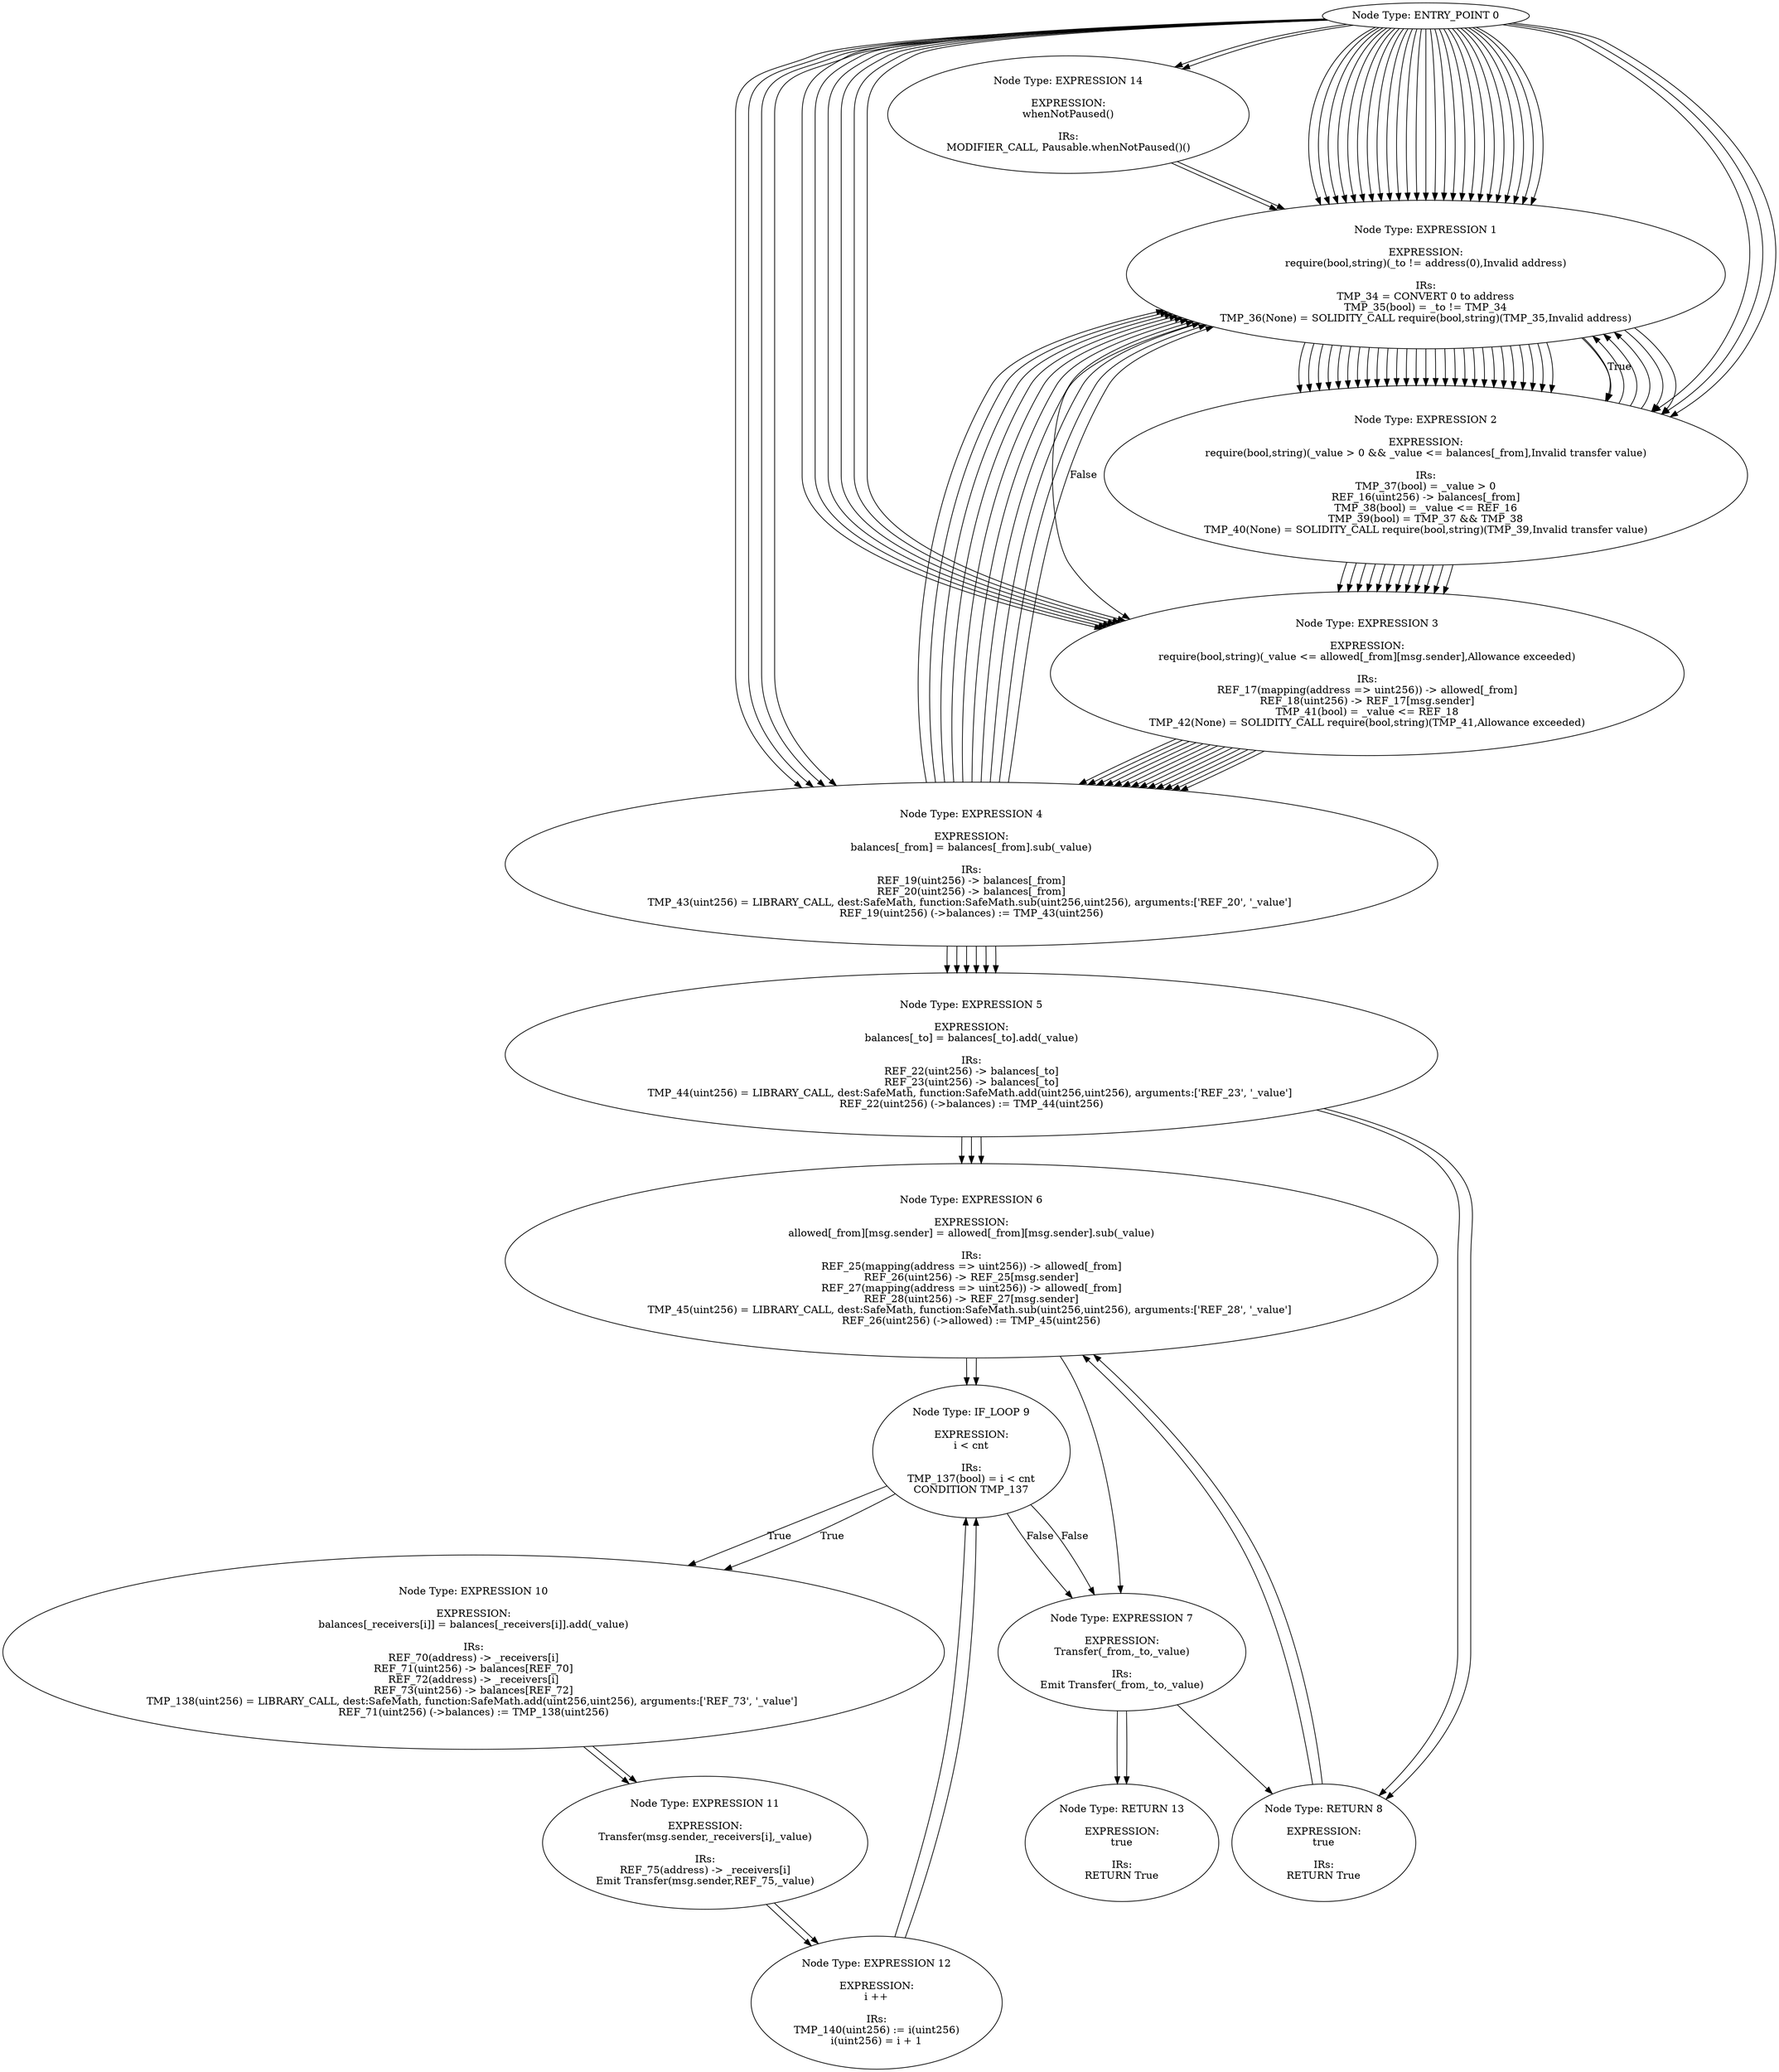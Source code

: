 digraph CFG {
0[label="Node Type: ENTRY_POINT 0
"];
0->1;
1[label="Node Type: RETURN 1

EXPRESSION:
balances[_owner]

IRs:
REF_7(uint256) -> balances[_owner]
RETURN REF_7"];
2[label="Node Type: RETURN 2

EXPRESSION:
balance

IRs:
RETURN balance"];
0[label="Node Type: ENTRY_POINT 0
"];
0->1;
1[label="Node Type: EXPRESSION 1

EXPRESSION:
require(bool,string)(_to != address(0),Invalid address)

IRs:
TMP_14 = CONVERT 0 to address
TMP_15(bool) = _to != TMP_14
TMP_16(None) = SOLIDITY_CALL require(bool,string)(TMP_15,Invalid address)"];
1->2;
2[label="Node Type: EXPRESSION 2

EXPRESSION:
require(bool,string)(_value > 0 && _value <= balances[msg.sender],Invalid transfer value)

IRs:
TMP_17(bool) = _value > 0
REF_0(uint256) -> balances[msg.sender]
TMP_18(bool) = _value <= REF_0
TMP_19(bool) = TMP_17 && TMP_18
TMP_20(None) = SOLIDITY_CALL require(bool,string)(TMP_19,Invalid transfer value)"];
2->3;
3[label="Node Type: EXPRESSION 3

EXPRESSION:
balances[msg.sender] = balances[msg.sender].sub(_value)

IRs:
REF_1(uint256) -> balances[msg.sender]
REF_2(uint256) -> balances[msg.sender]
TMP_21(uint256) = LIBRARY_CALL, dest:SafeMath, function:SafeMath.sub(uint256,uint256), arguments:['REF_2', '_value'] 
REF_1(uint256) (->balances) := TMP_21(uint256)"];
3->4;
4[label="Node Type: EXPRESSION 4

EXPRESSION:
balances[_to] = balances[_to].add(_value)

IRs:
REF_4(uint256) -> balances[_to]
REF_5(uint256) -> balances[_to]
TMP_22(uint256) = LIBRARY_CALL, dest:SafeMath, function:SafeMath.add(uint256,uint256), arguments:['REF_5', '_value'] 
REF_4(uint256) (->balances) := TMP_22(uint256)"];
4->5;
5[label="Node Type: EXPRESSION 5

EXPRESSION:
Transfer(msg.sender,_to,_value)

IRs:
Emit Transfer(msg.sender,_to,_value)"];
5->6;
6[label="Node Type: RETURN 6

EXPRESSION:
true

IRs:
RETURN True"];
0[label="Node Type: ENTRY_POINT 0
"];
0->14;
1[label="Node Type: NEW VARIABLE 1

EXPRESSION:
cnt = _receivers.length

IRs:
REF_76 -> LENGTH _receivers
cnt(uint256) := REF_76(uint256)"];
1->2;
2[label="Node Type: NEW VARIABLE 2

EXPRESSION:
amount = uint256(cnt).mul(_value)

IRs:
TMP_153 = CONVERT cnt to uint256
TMP_154(uint256) = LIBRARY_CALL, dest:SafeMath, function:SafeMath.mul(uint256,uint256), arguments:['TMP_153', '_value'] 
amount(uint256) := TMP_154(uint256)"];
2->3;
3[label="Node Type: EXPRESSION 3

EXPRESSION:
require(bool,string)(cnt > 0 && cnt <= 20,Invalid receiver count)

IRs:
TMP_155(bool) = cnt > 0
TMP_156(bool) = cnt <= 20
TMP_157(bool) = TMP_155 && TMP_156
TMP_158(None) = SOLIDITY_CALL require(bool,string)(TMP_157,Invalid receiver count)"];
3->4;
4[label="Node Type: EXPRESSION 4

EXPRESSION:
require(bool,string)(_value > 0 && balances[msg.sender] >= amount,Insufficient balance)

IRs:
TMP_159(bool) = _value > 0
REF_78(uint256) -> balances[msg.sender]
TMP_160(bool) = REF_78 >= amount
TMP_161(bool) = TMP_159 && TMP_160
TMP_162(None) = SOLIDITY_CALL require(bool,string)(TMP_161,Insufficient balance)"];
4->5;
5[label="Node Type: EXPRESSION 5

EXPRESSION:
balances[msg.sender] = balances[msg.sender].sub(amount)

IRs:
REF_79(uint256) -> balances[msg.sender]
REF_80(uint256) -> balances[msg.sender]
TMP_163(uint256) = LIBRARY_CALL, dest:SafeMath, function:SafeMath.sub(uint256,uint256), arguments:['REF_80', 'amount'] 
REF_79(uint256) (->balances) := TMP_163(uint256)"];
5->8;
6[label="Node Type: BEGIN_LOOP 6
"];
6->9;
7[label="Node Type: END_LOOP 7
"];
7->13;
8[label="Node Type: NEW VARIABLE 8

EXPRESSION:
i = 0

IRs:
i(uint256) := 0(uint256)"];
8->6;
9[label="Node Type: IF_LOOP 9

EXPRESSION:
i < cnt

IRs:
TMP_164(bool) = i < cnt
CONDITION TMP_164"];
9->10[label="True"];
9->7[label="False"];
10[label="Node Type: EXPRESSION 10

EXPRESSION:
balances[_receivers[i]] = balances[_receivers[i]].add(_value)

IRs:
REF_82(address) -> _receivers[i]
REF_83(uint256) -> balances[REF_82]
REF_84(address) -> _receivers[i]
REF_85(uint256) -> balances[REF_84]
TMP_165(uint256) = LIBRARY_CALL, dest:SafeMath, function:SafeMath.add(uint256,uint256), arguments:['REF_85', '_value'] 
REF_83(uint256) (->balances) := TMP_165(uint256)"];
10->11;
11[label="Node Type: EXPRESSION 11

EXPRESSION:
Transfer(msg.sender,_receivers[i],_value)

IRs:
REF_87(address) -> _receivers[i]
Emit Transfer(msg.sender,REF_87,_value)"];
11->12;
12[label="Node Type: EXPRESSION 12

EXPRESSION:
i ++

IRs:
TMP_167(uint256) := i(uint256)
i(uint256) = i + 1"];
12->9;
13[label="Node Type: RETURN 13

EXPRESSION:
true

IRs:
RETURN True"];
14[label="Node Type: EXPRESSION 14

EXPRESSION:
whenNotPaused()

IRs:
MODIFIER_CALL, Pausable.whenNotPaused()()"];
14->1;
0[label="Node Type: ENTRY_POINT 0
"];
0->1;
1[label="Node Type: EXPRESSION 1

EXPRESSION:
totalSupply = 7000000000 * (10 ** uint256(decimals))

IRs:
TMP_211 = CONVERT decimals to uint256
TMP_212(uint256) = 10 ** TMP_211
TMP_213(uint256) = 7000000000 * TMP_212
totalSupply(uint256) := TMP_213(uint256)"];
1->2;
2[label="Node Type: EXPRESSION 2

EXPRESSION:
balances[msg.sender] = totalSupply

IRs:
REF_116(uint256) -> balances[msg.sender]
REF_116(uint256) (->balances) := totalSupply(uint256)"];
0[label="Node Type: ENTRY_POINT 0
"];
0->1;
1[label="Node Type: EXPRESSION 1

EXPRESSION:
revert(string)(Fallback function not allowed)

IRs:
TMP_214(None) = SOLIDITY_CALL revert(string)(Fallback function not allowed)"];
0[label="Node Type: ENTRY_POINT 0
"];
0->1;
1[label="Node Type: EXPRESSION 1

EXPRESSION:
require(bool,string)(msg.sender == owner,Caller is not the owner)

IRs:
TMP_218(bool) = msg.sender == owner
TMP_219(None) = SOLIDITY_CALL require(bool,string)(TMP_218,Caller is not the owner)"];
1->2;
2[label="Node Type: _ 2
"];
0[label="Node Type: ENTRY_POINT 0
"];
0->3;
1[label="Node Type: EXPRESSION 1

EXPRESSION:
paused = true

IRs:
paused(bool) := True(bool)"];
1->2;
2[label="Node Type: EXPRESSION 2

EXPRESSION:
Pause()

IRs:
Emit Pause()"];
3[label="Node Type: EXPRESSION 3

EXPRESSION:
onlyOwner()

IRs:
MODIFIER_CALL, Ownable.onlyOwner()()"];
3->4;
4[label="Node Type: EXPRESSION 4

EXPRESSION:
whenNotPaused()

IRs:
MODIFIER_CALL, Pausable.whenNotPaused()()"];
4->1;
0[label="Node Type: OTHER_ENTRYPOINT 0

EXPRESSION:
paused = false

IRs:
paused(bool) := False(bool)"];
0->1;
1[label="Node Type: OTHER_ENTRYPOINT 1

EXPRESSION:
name = BeautyChain

IRs:
name(string) := BeautyChain(string)"];
1->2;
2[label="Node Type: OTHER_ENTRYPOINT 2

EXPRESSION:
symbol = BEC

IRs:
symbol(string) := BEC(string)"];
2->3;
3[label="Node Type: OTHER_ENTRYPOINT 3

EXPRESSION:
version = 1.0.0

IRs:
version(string) := 1.0.0(string)"];
3->4;
4[label="Node Type: OTHER_ENTRYPOINT 4

EXPRESSION:
decimals = 18

IRs:
decimals(uint8) := 18(uint256)"];
0[label="Node Type: ENTRY_POINT 0
"];
0->4;
1[label="Node Type: EXPRESSION 1

EXPRESSION:
require(bool,string)(newOwner != address(0),Invalid address)

IRs:
TMP_175 = CONVERT 0 to address
TMP_176(bool) = newOwner != TMP_175
TMP_177(None) = SOLIDITY_CALL require(bool,string)(TMP_176,Invalid address)"];
1->2;
2[label="Node Type: EXPRESSION 2

EXPRESSION:
OwnershipTransferred(owner,newOwner)

IRs:
Emit OwnershipTransferred(owner,newOwner)"];
2->3;
3[label="Node Type: EXPRESSION 3

EXPRESSION:
owner = newOwner

IRs:
owner(address) := newOwner(address)"];
4[label="Node Type: EXPRESSION 4

EXPRESSION:
onlyOwner()

IRs:
MODIFIER_CALL, Ownable.onlyOwner()()"];
4->1;
0[label="Node Type: ENTRY_POINT 0
"];
0->3;
1[label="Node Type: EXPRESSION 1

EXPRESSION:
paused = false

IRs:
paused(bool) := False(bool)"];
1->2;
2[label="Node Type: EXPRESSION 2

EXPRESSION:
Unpause()

IRs:
Emit Unpause()"];
3[label="Node Type: EXPRESSION 3

EXPRESSION:
onlyOwner()

IRs:
MODIFIER_CALL, Ownable.onlyOwner()()"];
3->4;
4[label="Node Type: EXPRESSION 4

EXPRESSION:
whenPaused()

IRs:
MODIFIER_CALL, Pausable.whenPaused()()"];
4->1;
0[label="Node Type: ENTRY_POINT 0
"];
0->1;
1[label="Node Type: EXPRESSION 1

EXPRESSION:
require(bool,string)(! paused,Contract is paused)

IRs:
TMP_215 = UnaryType.BANG paused 
TMP_216(None) = SOLIDITY_CALL require(bool,string)(TMP_215,Contract is paused)"];
1->2;
2[label="Node Type: _ 2
"];
0[label="Node Type: ENTRY_POINT 0
"];
0->1;
1[label="Node Type: EXPRESSION 1

EXPRESSION:
require(bool,string)(paused,Contract is not paused)

IRs:
TMP_217(None) = SOLIDITY_CALL require(bool,string)(paused,Contract is not paused)"];
1->2;
2[label="Node Type: _ 2
"];
0[label="Node Type: ENTRY_POINT 0
"];
0->1;
1[label="Node Type: EXPRESSION 1

EXPRESSION:
owner = msg.sender

IRs:
owner(address) := msg.sender(address)"];
0[label="Node Type: ENTRY_POINT 0
"];
0->1;
1[label="Node Type: EXPRESSION 1

EXPRESSION:
require(bool,string)(msg.sender == owner,Caller is not the owner)

IRs:
TMP_60(bool) = msg.sender == owner
TMP_61(None) = SOLIDITY_CALL require(bool,string)(TMP_60,Caller is not the owner)"];
1->2;
2[label="Node Type: _ 2
"];
0[label="Node Type: ENTRY_POINT 0
"];
0->4;
1[label="Node Type: EXPRESSION 1

EXPRESSION:
require(bool,string)(newOwner != address(0),Invalid address)

IRs:
TMP_55 = CONVERT 0 to address
TMP_56(bool) = newOwner != TMP_55
TMP_57(None) = SOLIDITY_CALL require(bool,string)(TMP_56,Invalid address)"];
1->2;
2[label="Node Type: EXPRESSION 2

EXPRESSION:
OwnershipTransferred(owner,newOwner)

IRs:
Emit OwnershipTransferred(owner,newOwner)"];
2->3;
3[label="Node Type: EXPRESSION 3

EXPRESSION:
owner = newOwner

IRs:
owner(address) := newOwner(address)"];
4[label="Node Type: EXPRESSION 4

EXPRESSION:
onlyOwner()

IRs:
MODIFIER_CALL, Ownable.onlyOwner()()"];
4->1;
0[label="Node Type: ENTRY_POINT 0
"];
0->1;
1[label="Node Type: EXPRESSION 1

EXPRESSION:
owner = msg.sender

IRs:
owner(address) := msg.sender(address)"];
0[label="Node Type: ENTRY_POINT 0
"];
0->1;
1[label="Node Type: EXPRESSION 1

EXPRESSION:
require(bool,string)(msg.sender == owner,Caller is not the owner)

IRs:
TMP_73(bool) = msg.sender == owner
TMP_74(None) = SOLIDITY_CALL require(bool,string)(TMP_73,Caller is not the owner)"];
1->2;
2[label="Node Type: _ 2
"];
0[label="Node Type: ENTRY_POINT 0
"];
0->3;
1[label="Node Type: EXPRESSION 1

EXPRESSION:
paused = true

IRs:
paused(bool) := True(bool)"];
1->2;
2[label="Node Type: EXPRESSION 2

EXPRESSION:
Pause()

IRs:
Emit Pause()"];
3[label="Node Type: EXPRESSION 3

EXPRESSION:
onlyOwner()

IRs:
MODIFIER_CALL, Ownable.onlyOwner()()"];
3->4;
4[label="Node Type: EXPRESSION 4

EXPRESSION:
whenNotPaused()

IRs:
MODIFIER_CALL, Pausable.whenNotPaused()()"];
4->1;
0[label="Node Type: OTHER_ENTRYPOINT 0

EXPRESSION:
paused = false

IRs:
paused(bool) := False(bool)"];
0[label="Node Type: ENTRY_POINT 0
"];
0->4;
1[label="Node Type: EXPRESSION 1

EXPRESSION:
require(bool,string)(newOwner != address(0),Invalid address)

IRs:
TMP_62 = CONVERT 0 to address
TMP_63(bool) = newOwner != TMP_62
TMP_64(None) = SOLIDITY_CALL require(bool,string)(TMP_63,Invalid address)"];
1->2;
2[label="Node Type: EXPRESSION 2

EXPRESSION:
OwnershipTransferred(owner,newOwner)

IRs:
Emit OwnershipTransferred(owner,newOwner)"];
2->3;
3[label="Node Type: EXPRESSION 3

EXPRESSION:
owner = newOwner

IRs:
owner(address) := newOwner(address)"];
4[label="Node Type: EXPRESSION 4

EXPRESSION:
onlyOwner()

IRs:
MODIFIER_CALL, Ownable.onlyOwner()()"];
4->1;
0[label="Node Type: ENTRY_POINT 0
"];
0->3;
1[label="Node Type: EXPRESSION 1

EXPRESSION:
paused = false

IRs:
paused(bool) := False(bool)"];
1->2;
2[label="Node Type: EXPRESSION 2

EXPRESSION:
Unpause()

IRs:
Emit Unpause()"];
3[label="Node Type: EXPRESSION 3

EXPRESSION:
onlyOwner()

IRs:
MODIFIER_CALL, Ownable.onlyOwner()()"];
3->4;
4[label="Node Type: EXPRESSION 4

EXPRESSION:
whenPaused()

IRs:
MODIFIER_CALL, Pausable.whenPaused()()"];
4->1;
0[label="Node Type: ENTRY_POINT 0
"];
0->1;
1[label="Node Type: EXPRESSION 1

EXPRESSION:
require(bool,string)(! paused,Contract is paused)

IRs:
TMP_75 = UnaryType.BANG paused 
TMP_76(None) = SOLIDITY_CALL require(bool,string)(TMP_75,Contract is paused)"];
1->2;
2[label="Node Type: _ 2
"];
0[label="Node Type: ENTRY_POINT 0
"];
0->1;
1[label="Node Type: EXPRESSION 1

EXPRESSION:
require(bool,string)(paused,Contract is not paused)

IRs:
TMP_77(None) = SOLIDITY_CALL require(bool,string)(paused,Contract is not paused)"];
1->2;
2[label="Node Type: _ 2
"];
0[label="Node Type: ENTRY_POINT 0
"];
0->2;
1[label="Node Type: RETURN 1

EXPRESSION:
super.approve(_spender,_value)

IRs:
TMP_124(bool) = INTERNAL_CALL, StandardToken.approve(address,uint256)(_spender,_value)
RETURN TMP_124"];
2[label="Node Type: EXPRESSION 2

EXPRESSION:
whenNotPaused()

IRs:
MODIFIER_CALL, Pausable.whenNotPaused()()"];
2->1;
0[label="Node Type: ENTRY_POINT 0
"];
0->14;
1[label="Node Type: NEW VARIABLE 1

EXPRESSION:
cnt = _receivers.length

IRs:
REF_64 -> LENGTH _receivers
cnt(uint256) := REF_64(uint256)"];
1->2;
2[label="Node Type: NEW VARIABLE 2

EXPRESSION:
amount = uint256(cnt).mul(_value)

IRs:
TMP_126 = CONVERT cnt to uint256
TMP_127(uint256) = LIBRARY_CALL, dest:SafeMath, function:SafeMath.mul(uint256,uint256), arguments:['TMP_126', '_value'] 
amount(uint256) := TMP_127(uint256)"];
2->3;
3[label="Node Type: EXPRESSION 3

EXPRESSION:
require(bool,string)(cnt > 0 && cnt <= 20,Invalid receiver count)

IRs:
TMP_128(bool) = cnt > 0
TMP_129(bool) = cnt <= 20
TMP_130(bool) = TMP_128 && TMP_129
TMP_131(None) = SOLIDITY_CALL require(bool,string)(TMP_130,Invalid receiver count)"];
3->4;
4[label="Node Type: EXPRESSION 4

EXPRESSION:
require(bool,string)(_value > 0 && balances[msg.sender] >= amount,Insufficient balance)

IRs:
TMP_132(bool) = _value > 0
REF_66(uint256) -> balances[msg.sender]
TMP_133(bool) = REF_66 >= amount
TMP_134(bool) = TMP_132 && TMP_133
TMP_135(None) = SOLIDITY_CALL require(bool,string)(TMP_134,Insufficient balance)"];
4->5;
5[label="Node Type: EXPRESSION 5

EXPRESSION:
balances[msg.sender] = balances[msg.sender].sub(amount)

IRs:
REF_67(uint256) -> balances[msg.sender]
REF_68(uint256) -> balances[msg.sender]
TMP_136(uint256) = LIBRARY_CALL, dest:SafeMath, function:SafeMath.sub(uint256,uint256), arguments:['REF_68', 'amount'] 
REF_67(uint256) (->balances) := TMP_136(uint256)"];
5->8;
6[label="Node Type: BEGIN_LOOP 6
"];
6->9;
7[label="Node Type: END_LOOP 7
"];
7->13;
8[label="Node Type: NEW VARIABLE 8

EXPRESSION:
i = 0

IRs:
i(uint256) := 0(uint256)"];
8->6;
9[label="Node Type: IF_LOOP 9

EXPRESSION:
i < cnt

IRs:
TMP_137(bool) = i < cnt
CONDITION TMP_137"];
9->10[label="True"];
9->7[label="False"];
10[label="Node Type: EXPRESSION 10

EXPRESSION:
balances[_receivers[i]] = balances[_receivers[i]].add(_value)

IRs:
REF_70(address) -> _receivers[i]
REF_71(uint256) -> balances[REF_70]
REF_72(address) -> _receivers[i]
REF_73(uint256) -> balances[REF_72]
TMP_138(uint256) = LIBRARY_CALL, dest:SafeMath, function:SafeMath.add(uint256,uint256), arguments:['REF_73', '_value'] 
REF_71(uint256) (->balances) := TMP_138(uint256)"];
10->11;
11[label="Node Type: EXPRESSION 11

EXPRESSION:
Transfer(msg.sender,_receivers[i],_value)

IRs:
REF_75(address) -> _receivers[i]
Emit Transfer(msg.sender,REF_75,_value)"];
11->12;
12[label="Node Type: EXPRESSION 12

EXPRESSION:
i ++

IRs:
TMP_140(uint256) := i(uint256)
i(uint256) = i + 1"];
12->9;
13[label="Node Type: RETURN 13

EXPRESSION:
true

IRs:
RETURN True"];
14[label="Node Type: EXPRESSION 14

EXPRESSION:
whenNotPaused()

IRs:
MODIFIER_CALL, Pausable.whenNotPaused()()"];
14->1;
0[label="Node Type: ENTRY_POINT 0
"];
0->1;
1[label="Node Type: EXPRESSION 1

EXPRESSION:
owner = msg.sender

IRs:
owner(address) := msg.sender(address)"];
0[label="Node Type: ENTRY_POINT 0
"];
0->1;
1[label="Node Type: EXPRESSION 1

EXPRESSION:
require(bool,string)(msg.sender == owner,Caller is not the owner)

IRs:
TMP_145(bool) = msg.sender == owner
TMP_146(None) = SOLIDITY_CALL require(bool,string)(TMP_145,Caller is not the owner)"];
1->2;
2[label="Node Type: _ 2
"];
0[label="Node Type: ENTRY_POINT 0
"];
0->3;
1[label="Node Type: EXPRESSION 1

EXPRESSION:
paused = true

IRs:
paused(bool) := True(bool)"];
1->2;
2[label="Node Type: EXPRESSION 2

EXPRESSION:
Pause()

IRs:
Emit Pause()"];
3[label="Node Type: EXPRESSION 3

EXPRESSION:
onlyOwner()

IRs:
MODIFIER_CALL, Ownable.onlyOwner()()"];
3->4;
4[label="Node Type: EXPRESSION 4

EXPRESSION:
whenNotPaused()

IRs:
MODIFIER_CALL, Pausable.whenNotPaused()()"];
4->1;
0[label="Node Type: OTHER_ENTRYPOINT 0

EXPRESSION:
paused = false

IRs:
paused(bool) := False(bool)"];
0[label="Node Type: ENTRY_POINT 0
"];
0->2;
1[label="Node Type: RETURN 1

EXPRESSION:
super.transfer(_to,_value)

IRs:
TMP_120(bool) = INTERNAL_CALL, BasicToken.transfer(address,uint256)(_to,_value)
RETURN TMP_120"];
2[label="Node Type: EXPRESSION 2

EXPRESSION:
whenNotPaused()

IRs:
MODIFIER_CALL, Pausable.whenNotPaused()()"];
2->1;
0[label="Node Type: ENTRY_POINT 0
"];
0->2;
1[label="Node Type: RETURN 1

EXPRESSION:
super.transferFrom(_from,_to,_value)

IRs:
TMP_122(bool) = INTERNAL_CALL, StandardToken.transferFrom(address,address,uint256)(_from,_to,_value)
RETURN TMP_122"];
2[label="Node Type: EXPRESSION 2

EXPRESSION:
whenNotPaused()

IRs:
MODIFIER_CALL, Pausable.whenNotPaused()()"];
2->1;
0[label="Node Type: ENTRY_POINT 0
"];
0->4;
1[label="Node Type: EXPRESSION 1

EXPRESSION:
require(bool,string)(newOwner != address(0),Invalid address)

IRs:
TMP_84 = CONVERT 0 to address
TMP_85(bool) = newOwner != TMP_84
TMP_86(None) = SOLIDITY_CALL require(bool,string)(TMP_85,Invalid address)"];
1->2;
2[label="Node Type: EXPRESSION 2

EXPRESSION:
OwnershipTransferred(owner,newOwner)

IRs:
Emit OwnershipTransferred(owner,newOwner)"];
2->3;
3[label="Node Type: EXPRESSION 3

EXPRESSION:
owner = newOwner

IRs:
owner(address) := newOwner(address)"];
4[label="Node Type: EXPRESSION 4

EXPRESSION:
onlyOwner()

IRs:
MODIFIER_CALL, Ownable.onlyOwner()()"];
4->1;
0[label="Node Type: ENTRY_POINT 0
"];
0->3;
1[label="Node Type: EXPRESSION 1

EXPRESSION:
paused = false

IRs:
paused(bool) := False(bool)"];
1->2;
2[label="Node Type: EXPRESSION 2

EXPRESSION:
Unpause()

IRs:
Emit Unpause()"];
3[label="Node Type: EXPRESSION 3

EXPRESSION:
onlyOwner()

IRs:
MODIFIER_CALL, Ownable.onlyOwner()()"];
3->4;
4[label="Node Type: EXPRESSION 4

EXPRESSION:
whenPaused()

IRs:
MODIFIER_CALL, Pausable.whenPaused()()"];
4->1;
0[label="Node Type: ENTRY_POINT 0
"];
0->1;
1[label="Node Type: EXPRESSION 1

EXPRESSION:
require(bool,string)(! paused,Contract is paused)

IRs:
TMP_142 = UnaryType.BANG paused 
TMP_143(None) = SOLIDITY_CALL require(bool,string)(TMP_142,Contract is paused)"];
1->2;
2[label="Node Type: _ 2
"];
0[label="Node Type: ENTRY_POINT 0
"];
0->1;
1[label="Node Type: EXPRESSION 1

EXPRESSION:
require(bool,string)(paused,Contract is not paused)

IRs:
TMP_144(None) = SOLIDITY_CALL require(bool,string)(paused,Contract is not paused)"];
1->2;
2[label="Node Type: _ 2
"];
0[label="Node Type: ENTRY_POINT 0
"];
0->1;
1[label="Node Type: NEW VARIABLE 1

EXPRESSION:
c = a + b

IRs:
TMP_11(uint256) = a + b
c(uint256) := TMP_11(uint256)"];
1->2;
2[label="Node Type: EXPRESSION 2

EXPRESSION:
require(bool,string)(c >= a,Addition overflow)

IRs:
TMP_12(bool) = c >= a
TMP_13(None) = SOLIDITY_CALL require(bool,string)(TMP_12,Addition overflow)"];
2->3;
3[label="Node Type: RETURN 3

EXPRESSION:
c

IRs:
RETURN c"];
0[label="Node Type: ENTRY_POINT 0
"];
0->1;
1[label="Node Type: EXPRESSION 1

EXPRESSION:
require(bool,string)(b > 0,Division by zero)

IRs:
TMP_5(bool) = b > 0
TMP_6(None) = SOLIDITY_CALL require(bool,string)(TMP_5,Division by zero)"];
1->2;
2[label="Node Type: NEW VARIABLE 2

EXPRESSION:
c = a / b

IRs:
TMP_7(uint256) = a / b
c(uint256) := TMP_7(uint256)"];
2->3;
3[label="Node Type: RETURN 3

EXPRESSION:
c

IRs:
RETURN c"];
0[label="Node Type: ENTRY_POINT 0
"];
0->1;
1[label="Node Type: IF 1

EXPRESSION:
a == 0

IRs:
TMP_0(bool) = a == 0
CONDITION TMP_0"];
1->2[label="True"];
1->3[label="False"];
2[label="Node Type: RETURN 2

EXPRESSION:
0

IRs:
RETURN 0"];
3[label="Node Type: END_IF 3
"];
3->4;
4[label="Node Type: NEW VARIABLE 4

EXPRESSION:
c = a * b

IRs:
TMP_1(uint256) = a * b
c(uint256) := TMP_1(uint256)"];
4->5;
5[label="Node Type: EXPRESSION 5

EXPRESSION:
require(bool,string)(c / a == b,Multiplication overflow)

IRs:
TMP_2(uint256) = c / a
TMP_3(bool) = TMP_2 == b
TMP_4(None) = SOLIDITY_CALL require(bool,string)(TMP_3,Multiplication overflow)"];
5->6;
6[label="Node Type: RETURN 6

EXPRESSION:
c

IRs:
RETURN c"];
0[label="Node Type: ENTRY_POINT 0
"];
0->1;
1[label="Node Type: EXPRESSION 1

EXPRESSION:
require(bool,string)(b <= a,Subtraction underflow)

IRs:
TMP_8(bool) = b <= a
TMP_9(None) = SOLIDITY_CALL require(bool,string)(TMP_8,Subtraction underflow)"];
1->2;
2[label="Node Type: RETURN 2

EXPRESSION:
a - b

IRs:
TMP_10(uint256) = a - b
RETURN TMP_10"];
0[label="Node Type: ENTRY_POINT 0
"];
0->1;
1[label="Node Type: RETURN 1

EXPRESSION:
allowed[_owner][_spender]

IRs:
REF_34(mapping(address => uint256)) -> allowed[_owner]
REF_35(uint256) -> REF_34[_spender]
RETURN REF_35"];
2[label="Node Type: RETURN 2

EXPRESSION:
remaining

IRs:
RETURN remaining"];
0[label="Node Type: ENTRY_POINT 0
"];
0->1;
1[label="Node Type: EXPRESSION 1

EXPRESSION:
require(bool,string)(_spender != address(0),Invalid address)

IRs:
TMP_47 = CONVERT 0 to address
TMP_48(bool) = _spender != TMP_47
TMP_49(None) = SOLIDITY_CALL require(bool,string)(TMP_48,Invalid address)"];
1->2;
2[label="Node Type: EXPRESSION 2

EXPRESSION:
require(bool,string)(allowed[msg.sender][_spender] == 0 || _value == 0,Approve race condition)

IRs:
REF_30(mapping(address => uint256)) -> allowed[msg.sender]
REF_31(uint256) -> REF_30[_spender]
TMP_50(bool) = REF_31 == 0
TMP_51(bool) = _value == 0
TMP_52(bool) = TMP_50 || TMP_51
TMP_53(None) = SOLIDITY_CALL require(bool,string)(TMP_52,Approve race condition)"];
2->3;
3[label="Node Type: EXPRESSION 3

EXPRESSION:
allowed[msg.sender][_spender] = _value

IRs:
REF_32(mapping(address => uint256)) -> allowed[msg.sender]
REF_33(uint256) -> REF_32[_spender]
REF_33(uint256) (->allowed) := _value(uint256)"];
3->4;
4[label="Node Type: EXPRESSION 4

EXPRESSION:
Approval(msg.sender,_spender,_value)

IRs:
Emit Approval(msg.sender,_spender,_value)"];
4->5;
5[label="Node Type: RETURN 5

EXPRESSION:
true

IRs:
RETURN True"];
0[label="Node Type: ENTRY_POINT 0
"];
0->1;
1[label="Node Type: EXPRESSION 1

EXPRESSION:
require(bool,string)(_to != address(0),Invalid address)

IRs:
TMP_34 = CONVERT 0 to address
TMP_35(bool) = _to != TMP_34
TMP_36(None) = SOLIDITY_CALL require(bool,string)(TMP_35,Invalid address)"];
1->2;
2[label="Node Type: EXPRESSION 2

EXPRESSION:
require(bool,string)(_value > 0 && _value <= balances[_from],Invalid transfer value)

IRs:
TMP_37(bool) = _value > 0
REF_16(uint256) -> balances[_from]
TMP_38(bool) = _value <= REF_16
TMP_39(bool) = TMP_37 && TMP_38
TMP_40(None) = SOLIDITY_CALL require(bool,string)(TMP_39,Invalid transfer value)"];
2->3;
3[label="Node Type: EXPRESSION 3

EXPRESSION:
require(bool,string)(_value <= allowed[_from][msg.sender],Allowance exceeded)

IRs:
REF_17(mapping(address => uint256)) -> allowed[_from]
REF_18(uint256) -> REF_17[msg.sender]
TMP_41(bool) = _value <= REF_18
TMP_42(None) = SOLIDITY_CALL require(bool,string)(TMP_41,Allowance exceeded)"];
3->4;
4[label="Node Type: EXPRESSION 4

EXPRESSION:
balances[_from] = balances[_from].sub(_value)

IRs:
REF_19(uint256) -> balances[_from]
REF_20(uint256) -> balances[_from]
TMP_43(uint256) = LIBRARY_CALL, dest:SafeMath, function:SafeMath.sub(uint256,uint256), arguments:['REF_20', '_value'] 
REF_19(uint256) (->balances) := TMP_43(uint256)"];
4->5;
5[label="Node Type: EXPRESSION 5

EXPRESSION:
balances[_to] = balances[_to].add(_value)

IRs:
REF_22(uint256) -> balances[_to]
REF_23(uint256) -> balances[_to]
TMP_44(uint256) = LIBRARY_CALL, dest:SafeMath, function:SafeMath.add(uint256,uint256), arguments:['REF_23', '_value'] 
REF_22(uint256) (->balances) := TMP_44(uint256)"];
5->6;
6[label="Node Type: EXPRESSION 6

EXPRESSION:
allowed[_from][msg.sender] = allowed[_from][msg.sender].sub(_value)

IRs:
REF_25(mapping(address => uint256)) -> allowed[_from]
REF_26(uint256) -> REF_25[msg.sender]
REF_27(mapping(address => uint256)) -> allowed[_from]
REF_28(uint256) -> REF_27[msg.sender]
TMP_45(uint256) = LIBRARY_CALL, dest:SafeMath, function:SafeMath.sub(uint256,uint256), arguments:['REF_28', '_value'] 
REF_26(uint256) (->allowed) := TMP_45(uint256)"];
6->7;
7[label="Node Type: EXPRESSION 7

EXPRESSION:
Transfer(_from,_to,_value)

IRs:
Emit Transfer(_from,_to,_value)"];
7->8;
8[label="Node Type: RETURN 8

EXPRESSION:
true

IRs:
RETURN True"];
}
